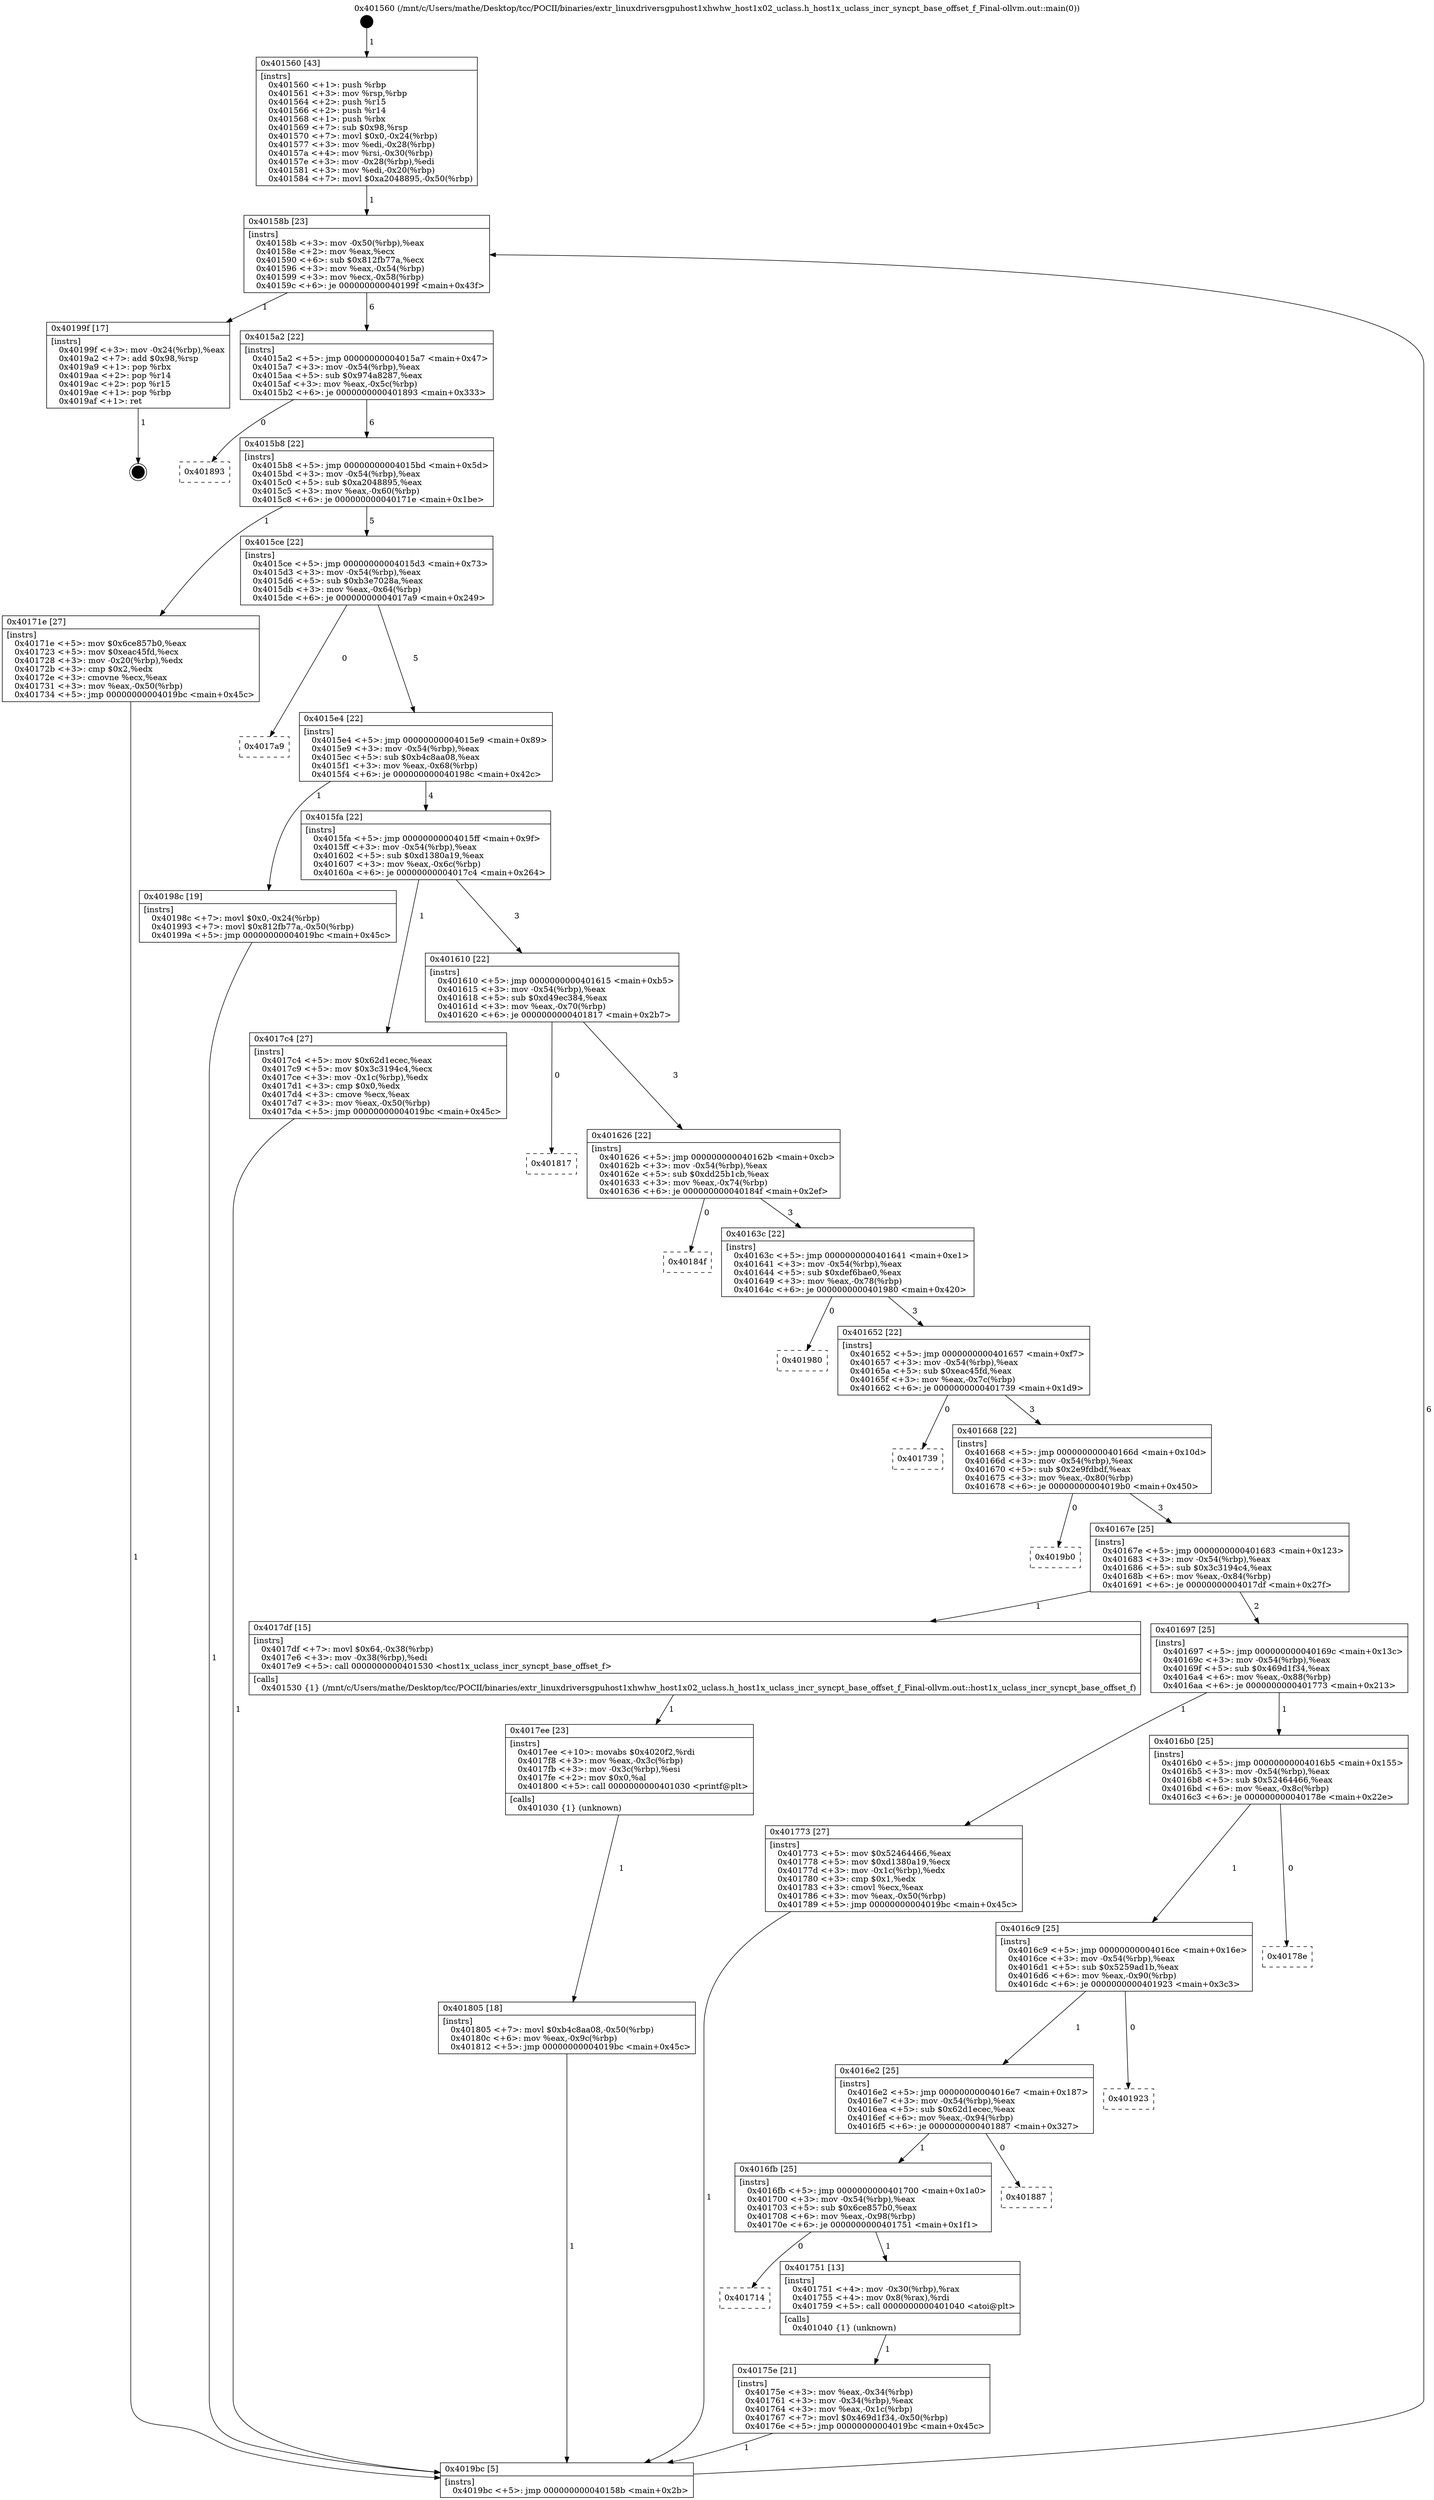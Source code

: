 digraph "0x401560" {
  label = "0x401560 (/mnt/c/Users/mathe/Desktop/tcc/POCII/binaries/extr_linuxdriversgpuhost1xhwhw_host1x02_uclass.h_host1x_uclass_incr_syncpt_base_offset_f_Final-ollvm.out::main(0))"
  labelloc = "t"
  node[shape=record]

  Entry [label="",width=0.3,height=0.3,shape=circle,fillcolor=black,style=filled]
  "0x40158b" [label="{
     0x40158b [23]\l
     | [instrs]\l
     &nbsp;&nbsp;0x40158b \<+3\>: mov -0x50(%rbp),%eax\l
     &nbsp;&nbsp;0x40158e \<+2\>: mov %eax,%ecx\l
     &nbsp;&nbsp;0x401590 \<+6\>: sub $0x812fb77a,%ecx\l
     &nbsp;&nbsp;0x401596 \<+3\>: mov %eax,-0x54(%rbp)\l
     &nbsp;&nbsp;0x401599 \<+3\>: mov %ecx,-0x58(%rbp)\l
     &nbsp;&nbsp;0x40159c \<+6\>: je 000000000040199f \<main+0x43f\>\l
  }"]
  "0x40199f" [label="{
     0x40199f [17]\l
     | [instrs]\l
     &nbsp;&nbsp;0x40199f \<+3\>: mov -0x24(%rbp),%eax\l
     &nbsp;&nbsp;0x4019a2 \<+7\>: add $0x98,%rsp\l
     &nbsp;&nbsp;0x4019a9 \<+1\>: pop %rbx\l
     &nbsp;&nbsp;0x4019aa \<+2\>: pop %r14\l
     &nbsp;&nbsp;0x4019ac \<+2\>: pop %r15\l
     &nbsp;&nbsp;0x4019ae \<+1\>: pop %rbp\l
     &nbsp;&nbsp;0x4019af \<+1\>: ret\l
  }"]
  "0x4015a2" [label="{
     0x4015a2 [22]\l
     | [instrs]\l
     &nbsp;&nbsp;0x4015a2 \<+5\>: jmp 00000000004015a7 \<main+0x47\>\l
     &nbsp;&nbsp;0x4015a7 \<+3\>: mov -0x54(%rbp),%eax\l
     &nbsp;&nbsp;0x4015aa \<+5\>: sub $0x974a8287,%eax\l
     &nbsp;&nbsp;0x4015af \<+3\>: mov %eax,-0x5c(%rbp)\l
     &nbsp;&nbsp;0x4015b2 \<+6\>: je 0000000000401893 \<main+0x333\>\l
  }"]
  Exit [label="",width=0.3,height=0.3,shape=circle,fillcolor=black,style=filled,peripheries=2]
  "0x401893" [label="{
     0x401893\l
  }", style=dashed]
  "0x4015b8" [label="{
     0x4015b8 [22]\l
     | [instrs]\l
     &nbsp;&nbsp;0x4015b8 \<+5\>: jmp 00000000004015bd \<main+0x5d\>\l
     &nbsp;&nbsp;0x4015bd \<+3\>: mov -0x54(%rbp),%eax\l
     &nbsp;&nbsp;0x4015c0 \<+5\>: sub $0xa2048895,%eax\l
     &nbsp;&nbsp;0x4015c5 \<+3\>: mov %eax,-0x60(%rbp)\l
     &nbsp;&nbsp;0x4015c8 \<+6\>: je 000000000040171e \<main+0x1be\>\l
  }"]
  "0x401805" [label="{
     0x401805 [18]\l
     | [instrs]\l
     &nbsp;&nbsp;0x401805 \<+7\>: movl $0xb4c8aa08,-0x50(%rbp)\l
     &nbsp;&nbsp;0x40180c \<+6\>: mov %eax,-0x9c(%rbp)\l
     &nbsp;&nbsp;0x401812 \<+5\>: jmp 00000000004019bc \<main+0x45c\>\l
  }"]
  "0x40171e" [label="{
     0x40171e [27]\l
     | [instrs]\l
     &nbsp;&nbsp;0x40171e \<+5\>: mov $0x6ce857b0,%eax\l
     &nbsp;&nbsp;0x401723 \<+5\>: mov $0xeac45fd,%ecx\l
     &nbsp;&nbsp;0x401728 \<+3\>: mov -0x20(%rbp),%edx\l
     &nbsp;&nbsp;0x40172b \<+3\>: cmp $0x2,%edx\l
     &nbsp;&nbsp;0x40172e \<+3\>: cmovne %ecx,%eax\l
     &nbsp;&nbsp;0x401731 \<+3\>: mov %eax,-0x50(%rbp)\l
     &nbsp;&nbsp;0x401734 \<+5\>: jmp 00000000004019bc \<main+0x45c\>\l
  }"]
  "0x4015ce" [label="{
     0x4015ce [22]\l
     | [instrs]\l
     &nbsp;&nbsp;0x4015ce \<+5\>: jmp 00000000004015d3 \<main+0x73\>\l
     &nbsp;&nbsp;0x4015d3 \<+3\>: mov -0x54(%rbp),%eax\l
     &nbsp;&nbsp;0x4015d6 \<+5\>: sub $0xb3e7028a,%eax\l
     &nbsp;&nbsp;0x4015db \<+3\>: mov %eax,-0x64(%rbp)\l
     &nbsp;&nbsp;0x4015de \<+6\>: je 00000000004017a9 \<main+0x249\>\l
  }"]
  "0x4019bc" [label="{
     0x4019bc [5]\l
     | [instrs]\l
     &nbsp;&nbsp;0x4019bc \<+5\>: jmp 000000000040158b \<main+0x2b\>\l
  }"]
  "0x401560" [label="{
     0x401560 [43]\l
     | [instrs]\l
     &nbsp;&nbsp;0x401560 \<+1\>: push %rbp\l
     &nbsp;&nbsp;0x401561 \<+3\>: mov %rsp,%rbp\l
     &nbsp;&nbsp;0x401564 \<+2\>: push %r15\l
     &nbsp;&nbsp;0x401566 \<+2\>: push %r14\l
     &nbsp;&nbsp;0x401568 \<+1\>: push %rbx\l
     &nbsp;&nbsp;0x401569 \<+7\>: sub $0x98,%rsp\l
     &nbsp;&nbsp;0x401570 \<+7\>: movl $0x0,-0x24(%rbp)\l
     &nbsp;&nbsp;0x401577 \<+3\>: mov %edi,-0x28(%rbp)\l
     &nbsp;&nbsp;0x40157a \<+4\>: mov %rsi,-0x30(%rbp)\l
     &nbsp;&nbsp;0x40157e \<+3\>: mov -0x28(%rbp),%edi\l
     &nbsp;&nbsp;0x401581 \<+3\>: mov %edi,-0x20(%rbp)\l
     &nbsp;&nbsp;0x401584 \<+7\>: movl $0xa2048895,-0x50(%rbp)\l
  }"]
  "0x4017ee" [label="{
     0x4017ee [23]\l
     | [instrs]\l
     &nbsp;&nbsp;0x4017ee \<+10\>: movabs $0x4020f2,%rdi\l
     &nbsp;&nbsp;0x4017f8 \<+3\>: mov %eax,-0x3c(%rbp)\l
     &nbsp;&nbsp;0x4017fb \<+3\>: mov -0x3c(%rbp),%esi\l
     &nbsp;&nbsp;0x4017fe \<+2\>: mov $0x0,%al\l
     &nbsp;&nbsp;0x401800 \<+5\>: call 0000000000401030 \<printf@plt\>\l
     | [calls]\l
     &nbsp;&nbsp;0x401030 \{1\} (unknown)\l
  }"]
  "0x4017a9" [label="{
     0x4017a9\l
  }", style=dashed]
  "0x4015e4" [label="{
     0x4015e4 [22]\l
     | [instrs]\l
     &nbsp;&nbsp;0x4015e4 \<+5\>: jmp 00000000004015e9 \<main+0x89\>\l
     &nbsp;&nbsp;0x4015e9 \<+3\>: mov -0x54(%rbp),%eax\l
     &nbsp;&nbsp;0x4015ec \<+5\>: sub $0xb4c8aa08,%eax\l
     &nbsp;&nbsp;0x4015f1 \<+3\>: mov %eax,-0x68(%rbp)\l
     &nbsp;&nbsp;0x4015f4 \<+6\>: je 000000000040198c \<main+0x42c\>\l
  }"]
  "0x40175e" [label="{
     0x40175e [21]\l
     | [instrs]\l
     &nbsp;&nbsp;0x40175e \<+3\>: mov %eax,-0x34(%rbp)\l
     &nbsp;&nbsp;0x401761 \<+3\>: mov -0x34(%rbp),%eax\l
     &nbsp;&nbsp;0x401764 \<+3\>: mov %eax,-0x1c(%rbp)\l
     &nbsp;&nbsp;0x401767 \<+7\>: movl $0x469d1f34,-0x50(%rbp)\l
     &nbsp;&nbsp;0x40176e \<+5\>: jmp 00000000004019bc \<main+0x45c\>\l
  }"]
  "0x40198c" [label="{
     0x40198c [19]\l
     | [instrs]\l
     &nbsp;&nbsp;0x40198c \<+7\>: movl $0x0,-0x24(%rbp)\l
     &nbsp;&nbsp;0x401993 \<+7\>: movl $0x812fb77a,-0x50(%rbp)\l
     &nbsp;&nbsp;0x40199a \<+5\>: jmp 00000000004019bc \<main+0x45c\>\l
  }"]
  "0x4015fa" [label="{
     0x4015fa [22]\l
     | [instrs]\l
     &nbsp;&nbsp;0x4015fa \<+5\>: jmp 00000000004015ff \<main+0x9f\>\l
     &nbsp;&nbsp;0x4015ff \<+3\>: mov -0x54(%rbp),%eax\l
     &nbsp;&nbsp;0x401602 \<+5\>: sub $0xd1380a19,%eax\l
     &nbsp;&nbsp;0x401607 \<+3\>: mov %eax,-0x6c(%rbp)\l
     &nbsp;&nbsp;0x40160a \<+6\>: je 00000000004017c4 \<main+0x264\>\l
  }"]
  "0x401714" [label="{
     0x401714\l
  }", style=dashed]
  "0x4017c4" [label="{
     0x4017c4 [27]\l
     | [instrs]\l
     &nbsp;&nbsp;0x4017c4 \<+5\>: mov $0x62d1ecec,%eax\l
     &nbsp;&nbsp;0x4017c9 \<+5\>: mov $0x3c3194c4,%ecx\l
     &nbsp;&nbsp;0x4017ce \<+3\>: mov -0x1c(%rbp),%edx\l
     &nbsp;&nbsp;0x4017d1 \<+3\>: cmp $0x0,%edx\l
     &nbsp;&nbsp;0x4017d4 \<+3\>: cmove %ecx,%eax\l
     &nbsp;&nbsp;0x4017d7 \<+3\>: mov %eax,-0x50(%rbp)\l
     &nbsp;&nbsp;0x4017da \<+5\>: jmp 00000000004019bc \<main+0x45c\>\l
  }"]
  "0x401610" [label="{
     0x401610 [22]\l
     | [instrs]\l
     &nbsp;&nbsp;0x401610 \<+5\>: jmp 0000000000401615 \<main+0xb5\>\l
     &nbsp;&nbsp;0x401615 \<+3\>: mov -0x54(%rbp),%eax\l
     &nbsp;&nbsp;0x401618 \<+5\>: sub $0xd49ec384,%eax\l
     &nbsp;&nbsp;0x40161d \<+3\>: mov %eax,-0x70(%rbp)\l
     &nbsp;&nbsp;0x401620 \<+6\>: je 0000000000401817 \<main+0x2b7\>\l
  }"]
  "0x401751" [label="{
     0x401751 [13]\l
     | [instrs]\l
     &nbsp;&nbsp;0x401751 \<+4\>: mov -0x30(%rbp),%rax\l
     &nbsp;&nbsp;0x401755 \<+4\>: mov 0x8(%rax),%rdi\l
     &nbsp;&nbsp;0x401759 \<+5\>: call 0000000000401040 \<atoi@plt\>\l
     | [calls]\l
     &nbsp;&nbsp;0x401040 \{1\} (unknown)\l
  }"]
  "0x401817" [label="{
     0x401817\l
  }", style=dashed]
  "0x401626" [label="{
     0x401626 [22]\l
     | [instrs]\l
     &nbsp;&nbsp;0x401626 \<+5\>: jmp 000000000040162b \<main+0xcb\>\l
     &nbsp;&nbsp;0x40162b \<+3\>: mov -0x54(%rbp),%eax\l
     &nbsp;&nbsp;0x40162e \<+5\>: sub $0xdd25b1cb,%eax\l
     &nbsp;&nbsp;0x401633 \<+3\>: mov %eax,-0x74(%rbp)\l
     &nbsp;&nbsp;0x401636 \<+6\>: je 000000000040184f \<main+0x2ef\>\l
  }"]
  "0x4016fb" [label="{
     0x4016fb [25]\l
     | [instrs]\l
     &nbsp;&nbsp;0x4016fb \<+5\>: jmp 0000000000401700 \<main+0x1a0\>\l
     &nbsp;&nbsp;0x401700 \<+3\>: mov -0x54(%rbp),%eax\l
     &nbsp;&nbsp;0x401703 \<+5\>: sub $0x6ce857b0,%eax\l
     &nbsp;&nbsp;0x401708 \<+6\>: mov %eax,-0x98(%rbp)\l
     &nbsp;&nbsp;0x40170e \<+6\>: je 0000000000401751 \<main+0x1f1\>\l
  }"]
  "0x40184f" [label="{
     0x40184f\l
  }", style=dashed]
  "0x40163c" [label="{
     0x40163c [22]\l
     | [instrs]\l
     &nbsp;&nbsp;0x40163c \<+5\>: jmp 0000000000401641 \<main+0xe1\>\l
     &nbsp;&nbsp;0x401641 \<+3\>: mov -0x54(%rbp),%eax\l
     &nbsp;&nbsp;0x401644 \<+5\>: sub $0xdef6bae0,%eax\l
     &nbsp;&nbsp;0x401649 \<+3\>: mov %eax,-0x78(%rbp)\l
     &nbsp;&nbsp;0x40164c \<+6\>: je 0000000000401980 \<main+0x420\>\l
  }"]
  "0x401887" [label="{
     0x401887\l
  }", style=dashed]
  "0x401980" [label="{
     0x401980\l
  }", style=dashed]
  "0x401652" [label="{
     0x401652 [22]\l
     | [instrs]\l
     &nbsp;&nbsp;0x401652 \<+5\>: jmp 0000000000401657 \<main+0xf7\>\l
     &nbsp;&nbsp;0x401657 \<+3\>: mov -0x54(%rbp),%eax\l
     &nbsp;&nbsp;0x40165a \<+5\>: sub $0xeac45fd,%eax\l
     &nbsp;&nbsp;0x40165f \<+3\>: mov %eax,-0x7c(%rbp)\l
     &nbsp;&nbsp;0x401662 \<+6\>: je 0000000000401739 \<main+0x1d9\>\l
  }"]
  "0x4016e2" [label="{
     0x4016e2 [25]\l
     | [instrs]\l
     &nbsp;&nbsp;0x4016e2 \<+5\>: jmp 00000000004016e7 \<main+0x187\>\l
     &nbsp;&nbsp;0x4016e7 \<+3\>: mov -0x54(%rbp),%eax\l
     &nbsp;&nbsp;0x4016ea \<+5\>: sub $0x62d1ecec,%eax\l
     &nbsp;&nbsp;0x4016ef \<+6\>: mov %eax,-0x94(%rbp)\l
     &nbsp;&nbsp;0x4016f5 \<+6\>: je 0000000000401887 \<main+0x327\>\l
  }"]
  "0x401739" [label="{
     0x401739\l
  }", style=dashed]
  "0x401668" [label="{
     0x401668 [22]\l
     | [instrs]\l
     &nbsp;&nbsp;0x401668 \<+5\>: jmp 000000000040166d \<main+0x10d\>\l
     &nbsp;&nbsp;0x40166d \<+3\>: mov -0x54(%rbp),%eax\l
     &nbsp;&nbsp;0x401670 \<+5\>: sub $0x2e9fdbdf,%eax\l
     &nbsp;&nbsp;0x401675 \<+3\>: mov %eax,-0x80(%rbp)\l
     &nbsp;&nbsp;0x401678 \<+6\>: je 00000000004019b0 \<main+0x450\>\l
  }"]
  "0x401923" [label="{
     0x401923\l
  }", style=dashed]
  "0x4019b0" [label="{
     0x4019b0\l
  }", style=dashed]
  "0x40167e" [label="{
     0x40167e [25]\l
     | [instrs]\l
     &nbsp;&nbsp;0x40167e \<+5\>: jmp 0000000000401683 \<main+0x123\>\l
     &nbsp;&nbsp;0x401683 \<+3\>: mov -0x54(%rbp),%eax\l
     &nbsp;&nbsp;0x401686 \<+5\>: sub $0x3c3194c4,%eax\l
     &nbsp;&nbsp;0x40168b \<+6\>: mov %eax,-0x84(%rbp)\l
     &nbsp;&nbsp;0x401691 \<+6\>: je 00000000004017df \<main+0x27f\>\l
  }"]
  "0x4016c9" [label="{
     0x4016c9 [25]\l
     | [instrs]\l
     &nbsp;&nbsp;0x4016c9 \<+5\>: jmp 00000000004016ce \<main+0x16e\>\l
     &nbsp;&nbsp;0x4016ce \<+3\>: mov -0x54(%rbp),%eax\l
     &nbsp;&nbsp;0x4016d1 \<+5\>: sub $0x5259ad1b,%eax\l
     &nbsp;&nbsp;0x4016d6 \<+6\>: mov %eax,-0x90(%rbp)\l
     &nbsp;&nbsp;0x4016dc \<+6\>: je 0000000000401923 \<main+0x3c3\>\l
  }"]
  "0x4017df" [label="{
     0x4017df [15]\l
     | [instrs]\l
     &nbsp;&nbsp;0x4017df \<+7\>: movl $0x64,-0x38(%rbp)\l
     &nbsp;&nbsp;0x4017e6 \<+3\>: mov -0x38(%rbp),%edi\l
     &nbsp;&nbsp;0x4017e9 \<+5\>: call 0000000000401530 \<host1x_uclass_incr_syncpt_base_offset_f\>\l
     | [calls]\l
     &nbsp;&nbsp;0x401530 \{1\} (/mnt/c/Users/mathe/Desktop/tcc/POCII/binaries/extr_linuxdriversgpuhost1xhwhw_host1x02_uclass.h_host1x_uclass_incr_syncpt_base_offset_f_Final-ollvm.out::host1x_uclass_incr_syncpt_base_offset_f)\l
  }"]
  "0x401697" [label="{
     0x401697 [25]\l
     | [instrs]\l
     &nbsp;&nbsp;0x401697 \<+5\>: jmp 000000000040169c \<main+0x13c\>\l
     &nbsp;&nbsp;0x40169c \<+3\>: mov -0x54(%rbp),%eax\l
     &nbsp;&nbsp;0x40169f \<+5\>: sub $0x469d1f34,%eax\l
     &nbsp;&nbsp;0x4016a4 \<+6\>: mov %eax,-0x88(%rbp)\l
     &nbsp;&nbsp;0x4016aa \<+6\>: je 0000000000401773 \<main+0x213\>\l
  }"]
  "0x40178e" [label="{
     0x40178e\l
  }", style=dashed]
  "0x401773" [label="{
     0x401773 [27]\l
     | [instrs]\l
     &nbsp;&nbsp;0x401773 \<+5\>: mov $0x52464466,%eax\l
     &nbsp;&nbsp;0x401778 \<+5\>: mov $0xd1380a19,%ecx\l
     &nbsp;&nbsp;0x40177d \<+3\>: mov -0x1c(%rbp),%edx\l
     &nbsp;&nbsp;0x401780 \<+3\>: cmp $0x1,%edx\l
     &nbsp;&nbsp;0x401783 \<+3\>: cmovl %ecx,%eax\l
     &nbsp;&nbsp;0x401786 \<+3\>: mov %eax,-0x50(%rbp)\l
     &nbsp;&nbsp;0x401789 \<+5\>: jmp 00000000004019bc \<main+0x45c\>\l
  }"]
  "0x4016b0" [label="{
     0x4016b0 [25]\l
     | [instrs]\l
     &nbsp;&nbsp;0x4016b0 \<+5\>: jmp 00000000004016b5 \<main+0x155\>\l
     &nbsp;&nbsp;0x4016b5 \<+3\>: mov -0x54(%rbp),%eax\l
     &nbsp;&nbsp;0x4016b8 \<+5\>: sub $0x52464466,%eax\l
     &nbsp;&nbsp;0x4016bd \<+6\>: mov %eax,-0x8c(%rbp)\l
     &nbsp;&nbsp;0x4016c3 \<+6\>: je 000000000040178e \<main+0x22e\>\l
  }"]
  Entry -> "0x401560" [label=" 1"]
  "0x40158b" -> "0x40199f" [label=" 1"]
  "0x40158b" -> "0x4015a2" [label=" 6"]
  "0x40199f" -> Exit [label=" 1"]
  "0x4015a2" -> "0x401893" [label=" 0"]
  "0x4015a2" -> "0x4015b8" [label=" 6"]
  "0x40198c" -> "0x4019bc" [label=" 1"]
  "0x4015b8" -> "0x40171e" [label=" 1"]
  "0x4015b8" -> "0x4015ce" [label=" 5"]
  "0x40171e" -> "0x4019bc" [label=" 1"]
  "0x401560" -> "0x40158b" [label=" 1"]
  "0x4019bc" -> "0x40158b" [label=" 6"]
  "0x401805" -> "0x4019bc" [label=" 1"]
  "0x4015ce" -> "0x4017a9" [label=" 0"]
  "0x4015ce" -> "0x4015e4" [label=" 5"]
  "0x4017ee" -> "0x401805" [label=" 1"]
  "0x4015e4" -> "0x40198c" [label=" 1"]
  "0x4015e4" -> "0x4015fa" [label=" 4"]
  "0x4017df" -> "0x4017ee" [label=" 1"]
  "0x4015fa" -> "0x4017c4" [label=" 1"]
  "0x4015fa" -> "0x401610" [label=" 3"]
  "0x4017c4" -> "0x4019bc" [label=" 1"]
  "0x401610" -> "0x401817" [label=" 0"]
  "0x401610" -> "0x401626" [label=" 3"]
  "0x401773" -> "0x4019bc" [label=" 1"]
  "0x401626" -> "0x40184f" [label=" 0"]
  "0x401626" -> "0x40163c" [label=" 3"]
  "0x401751" -> "0x40175e" [label=" 1"]
  "0x40163c" -> "0x401980" [label=" 0"]
  "0x40163c" -> "0x401652" [label=" 3"]
  "0x4016fb" -> "0x401714" [label=" 0"]
  "0x401652" -> "0x401739" [label=" 0"]
  "0x401652" -> "0x401668" [label=" 3"]
  "0x40175e" -> "0x4019bc" [label=" 1"]
  "0x401668" -> "0x4019b0" [label=" 0"]
  "0x401668" -> "0x40167e" [label=" 3"]
  "0x4016e2" -> "0x4016fb" [label=" 1"]
  "0x40167e" -> "0x4017df" [label=" 1"]
  "0x40167e" -> "0x401697" [label=" 2"]
  "0x4016fb" -> "0x401751" [label=" 1"]
  "0x401697" -> "0x401773" [label=" 1"]
  "0x401697" -> "0x4016b0" [label=" 1"]
  "0x4016c9" -> "0x4016e2" [label=" 1"]
  "0x4016b0" -> "0x40178e" [label=" 0"]
  "0x4016b0" -> "0x4016c9" [label=" 1"]
  "0x4016e2" -> "0x401887" [label=" 0"]
  "0x4016c9" -> "0x401923" [label=" 0"]
}
